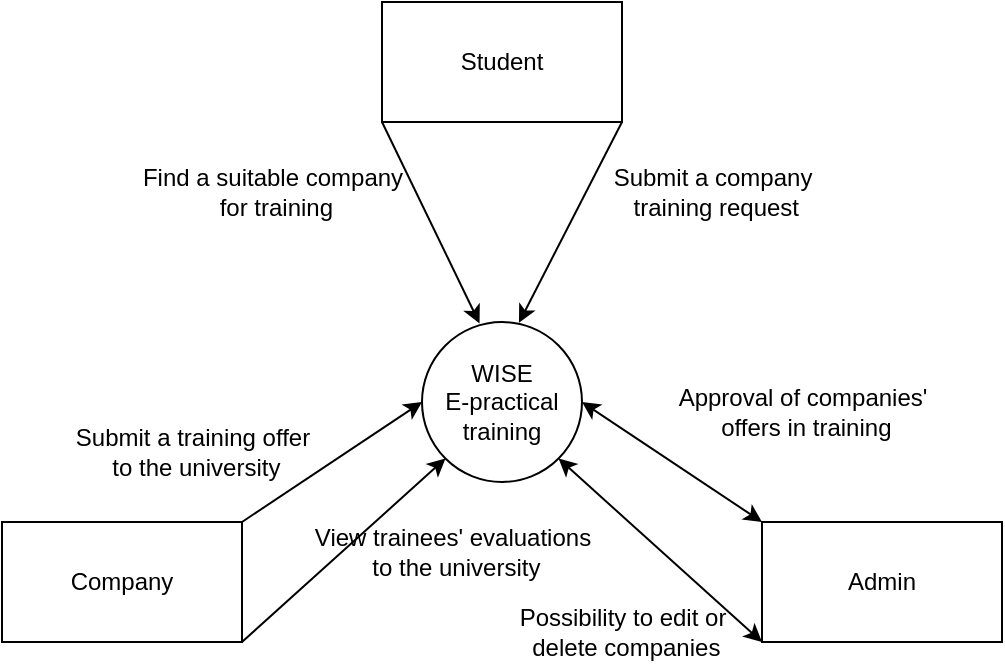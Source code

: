 <mxfile version="12.9.13" type="device"><diagram id="JPHSZgiVFAopu0eR0R9w" name="Page-1"><mxGraphModel dx="1264" dy="592" grid="1" gridSize="10" guides="1" tooltips="1" connect="1" arrows="1" fold="1" page="1" pageScale="1" pageWidth="850" pageHeight="1100" math="0" shadow="0"><root><mxCell id="0"/><mxCell id="1" parent="0"/><mxCell id="bdj-tjZr4Z_IyiLxhRvy-2" value="Admin" style="rounded=0;whiteSpace=wrap;html=1;" parent="1" vertex="1"><mxGeometry x="530" y="330" width="120" height="60" as="geometry"/></mxCell><mxCell id="HntKYIMKf7LdfsmRaYib-1" style="rounded=0;orthogonalLoop=1;jettySize=auto;html=1;exitX=1;exitY=1;exitDx=0;exitDy=0;entryX=0;entryY=1;entryDx=0;entryDy=0;" edge="1" parent="1" source="bdj-tjZr4Z_IyiLxhRvy-3" target="bdj-tjZr4Z_IyiLxhRvy-9"><mxGeometry relative="1" as="geometry"/></mxCell><mxCell id="bdj-tjZr4Z_IyiLxhRvy-3" value="Company" style="rounded=0;whiteSpace=wrap;html=1;" parent="1" vertex="1"><mxGeometry x="150" y="330" width="120" height="60" as="geometry"/></mxCell><mxCell id="bdj-tjZr4Z_IyiLxhRvy-4" value="Student" style="rounded=0;whiteSpace=wrap;html=1;" parent="1" vertex="1"><mxGeometry x="340" y="70" width="120" height="60" as="geometry"/></mxCell><mxCell id="bdj-tjZr4Z_IyiLxhRvy-5" value="" style="endArrow=classic;html=1;exitX=0;exitY=1;exitDx=0;exitDy=0;" parent="1" source="bdj-tjZr4Z_IyiLxhRvy-4" edge="1"><mxGeometry width="50" height="50" relative="1" as="geometry"><mxPoint x="400" y="340" as="sourcePoint"/><mxPoint x="388.773" y="230.706" as="targetPoint"/></mxGeometry></mxCell><mxCell id="bdj-tjZr4Z_IyiLxhRvy-6" value="Find a suitable company&lt;br&gt;&amp;nbsp;for training" style="text;html=1;align=center;verticalAlign=middle;resizable=0;points=[];autosize=1;" parent="1" vertex="1"><mxGeometry x="210" y="150" width="150" height="30" as="geometry"/></mxCell><mxCell id="bdj-tjZr4Z_IyiLxhRvy-7" value="" style="endArrow=classic;html=1;exitX=1;exitY=1;exitDx=0;exitDy=0;" parent="1" source="bdj-tjZr4Z_IyiLxhRvy-4" edge="1"><mxGeometry width="50" height="50" relative="1" as="geometry"><mxPoint x="400" y="340" as="sourcePoint"/><mxPoint x="408.485" y="230.402" as="targetPoint"/></mxGeometry></mxCell><mxCell id="bdj-tjZr4Z_IyiLxhRvy-8" value="Submit a company&lt;br&gt;&amp;nbsp;training request" style="text;html=1;align=center;verticalAlign=middle;resizable=0;points=[];autosize=1;" parent="1" vertex="1"><mxGeometry x="450" y="150" width="110" height="30" as="geometry"/></mxCell><mxCell id="bdj-tjZr4Z_IyiLxhRvy-9" value="&lt;span&gt;WISE&lt;br&gt;E-practical training&lt;/span&gt;" style="ellipse;whiteSpace=wrap;html=1;aspect=fixed;" parent="1" vertex="1"><mxGeometry x="360" y="230" width="80" height="80" as="geometry"/></mxCell><mxCell id="bdj-tjZr4Z_IyiLxhRvy-11" value="" style="endArrow=classic;html=1;exitX=1;exitY=0;exitDx=0;exitDy=0;entryX=0;entryY=0.5;entryDx=0;entryDy=0;" parent="1" source="bdj-tjZr4Z_IyiLxhRvy-3" target="bdj-tjZr4Z_IyiLxhRvy-9" edge="1"><mxGeometry width="50" height="50" relative="1" as="geometry"><mxPoint x="400" y="340" as="sourcePoint"/><mxPoint x="450" y="290" as="targetPoint"/></mxGeometry></mxCell><mxCell id="bdj-tjZr4Z_IyiLxhRvy-12" value="Submit a training offer&lt;br&gt;&amp;nbsp;to the university" style="text;html=1;align=center;verticalAlign=middle;resizable=0;points=[];autosize=1;" parent="1" vertex="1"><mxGeometry x="180" y="280" width="130" height="30" as="geometry"/></mxCell><mxCell id="bdj-tjZr4Z_IyiLxhRvy-15" value="" style="endArrow=classic;startArrow=classic;html=1;entryX=1;entryY=0.5;entryDx=0;entryDy=0;exitX=0;exitY=0;exitDx=0;exitDy=0;" parent="1" source="bdj-tjZr4Z_IyiLxhRvy-2" target="bdj-tjZr4Z_IyiLxhRvy-9" edge="1"><mxGeometry width="50" height="50" relative="1" as="geometry"><mxPoint x="400" y="340" as="sourcePoint"/><mxPoint x="450" y="290" as="targetPoint"/></mxGeometry></mxCell><mxCell id="bdj-tjZr4Z_IyiLxhRvy-16" value="Approval of companies'&lt;br&gt;&amp;nbsp;offers in training" style="text;html=1;align=center;verticalAlign=middle;resizable=0;points=[];autosize=1;" parent="1" vertex="1"><mxGeometry x="480" y="260" width="140" height="30" as="geometry"/></mxCell><mxCell id="bdj-tjZr4Z_IyiLxhRvy-17" value="" style="endArrow=classic;startArrow=classic;html=1;entryX=1;entryY=1;entryDx=0;entryDy=0;exitX=0;exitY=1;exitDx=0;exitDy=0;" parent="1" source="bdj-tjZr4Z_IyiLxhRvy-2" target="bdj-tjZr4Z_IyiLxhRvy-9" edge="1"><mxGeometry width="50" height="50" relative="1" as="geometry"><mxPoint x="400" y="340" as="sourcePoint"/><mxPoint x="450" y="290" as="targetPoint"/></mxGeometry></mxCell><mxCell id="bdj-tjZr4Z_IyiLxhRvy-18" value="Possibility to edit or&lt;br&gt;&amp;nbsp;delete companies" style="text;html=1;align=center;verticalAlign=middle;resizable=0;points=[];autosize=1;" parent="1" vertex="1"><mxGeometry x="400" y="370" width="120" height="30" as="geometry"/></mxCell><mxCell id="HntKYIMKf7LdfsmRaYib-2" value="View trainees' evaluations&lt;br&gt;&amp;nbsp;to the university" style="text;html=1;align=center;verticalAlign=middle;resizable=0;points=[];autosize=1;" vertex="1" parent="1"><mxGeometry x="300" y="330" width="150" height="30" as="geometry"/></mxCell></root></mxGraphModel></diagram></mxfile>